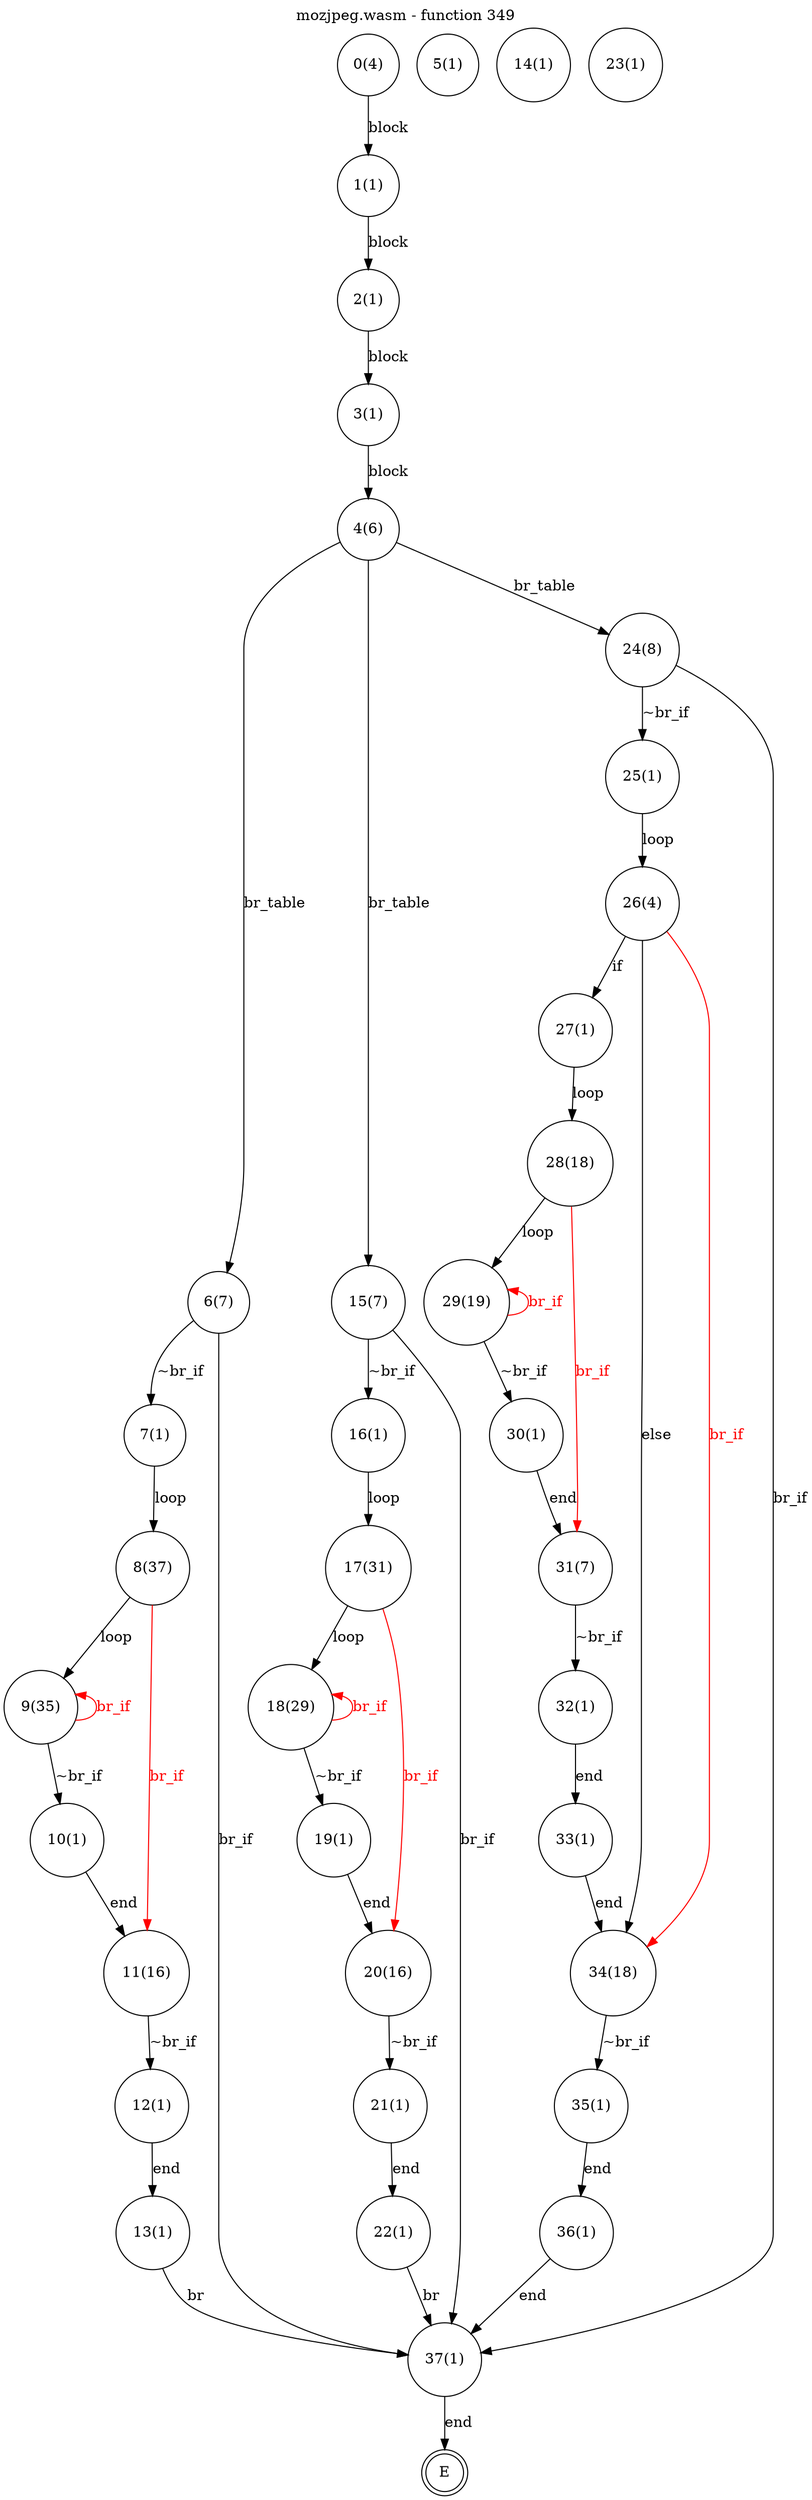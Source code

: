 digraph finite_state_machine {
    label = "mozjpeg.wasm - function 349"
    labelloc =  t
    labelfontsize = 16
    labelfontcolor = black
    labelfontname = "Helvetica"
    node [shape = doublecircle]; E ;
node [shape=circle, fontcolor=black, style="", label="0(4)"]0
node [shape=circle, fontcolor=black, style="", label="1(1)"]1
node [shape=circle, fontcolor=black, style="", label="2(1)"]2
node [shape=circle, fontcolor=black, style="", label="3(1)"]3
node [shape=circle, fontcolor=black, style="", label="4(6)"]4
node [shape=circle, fontcolor=black, style="", label="5(1)"]5
node [shape=circle, fontcolor=black, style="", label="6(7)"]6
node [shape=circle, fontcolor=black, style="", label="7(1)"]7
node [shape=circle, fontcolor=black, style="", label="8(37)"]8
node [shape=circle, fontcolor=black, style="", label="9(35)"]9
node [shape=circle, fontcolor=black, style="", label="10(1)"]10
node [shape=circle, fontcolor=black, style="", label="11(16)"]11
node [shape=circle, fontcolor=black, style="", label="12(1)"]12
node [shape=circle, fontcolor=black, style="", label="13(1)"]13
node [shape=circle, fontcolor=black, style="", label="14(1)"]14
node [shape=circle, fontcolor=black, style="", label="15(7)"]15
node [shape=circle, fontcolor=black, style="", label="16(1)"]16
node [shape=circle, fontcolor=black, style="", label="17(31)"]17
node [shape=circle, fontcolor=black, style="", label="18(29)"]18
node [shape=circle, fontcolor=black, style="", label="19(1)"]19
node [shape=circle, fontcolor=black, style="", label="20(16)"]20
node [shape=circle, fontcolor=black, style="", label="21(1)"]21
node [shape=circle, fontcolor=black, style="", label="22(1)"]22
node [shape=circle, fontcolor=black, style="", label="23(1)"]23
node [shape=circle, fontcolor=black, style="", label="24(8)"]24
node [shape=circle, fontcolor=black, style="", label="25(1)"]25
node [shape=circle, fontcolor=black, style="", label="26(4)"]26
node [shape=circle, fontcolor=black, style="", label="27(1)"]27
node [shape=circle, fontcolor=black, style="", label="28(18)"]28
node [shape=circle, fontcolor=black, style="", label="29(19)"]29
node [shape=circle, fontcolor=black, style="", label="30(1)"]30
node [shape=circle, fontcolor=black, style="", label="31(7)"]31
node [shape=circle, fontcolor=black, style="", label="32(1)"]32
node [shape=circle, fontcolor=black, style="", label="33(1)"]33
node [shape=circle, fontcolor=black, style="", label="34(18)"]34
node [shape=circle, fontcolor=black, style="", label="35(1)"]35
node [shape=circle, fontcolor=black, style="", label="36(1)"]36
node [shape=circle, fontcolor=black, style="", label="37(1)"]37
node [shape=circle, fontcolor=black, style="", label="E"]E
    0 -> 1[label="block"];
    1 -> 2[label="block"];
    2 -> 3[label="block"];
    3 -> 4[label="block"];
    4 -> 15[label="br_table"];
    4 -> 6[label="br_table"];
    4 -> 24[label="br_table"];
    6 -> 7[label="~br_if"];
    6 -> 37[label="br_if"];
    7 -> 8[label="loop"];
    8 -> 9[label="loop"];
    9 -> 10[label="~br_if"];
    9 -> 9[color="red" dir=back fontcolor="red" label="br_if"];
    10 -> 11[label="end"];
    11 -> 12[label="~br_if"];
    11 -> 8[color="red" dir=back fontcolor="red" label="br_if"];
    12 -> 13[label="end"];
    13 -> 37[label="br"];
    15 -> 16[label="~br_if"];
    15 -> 37[label="br_if"];
    16 -> 17[label="loop"];
    17 -> 18[label="loop"];
    18 -> 19[label="~br_if"];
    18 -> 18[color="red" dir=back fontcolor="red" label="br_if"];
    19 -> 20[label="end"];
    20 -> 21[label="~br_if"];
    20 -> 17[color="red" dir=back fontcolor="red" label="br_if"];
    21 -> 22[label="end"];
    22 -> 37[label="br"];
    24 -> 25[label="~br_if"];
    24 -> 37[label="br_if"];
    25 -> 26[label="loop"];
    26 -> 27[label="if"];
    26 -> 34[label="else"];
    27 -> 28[label="loop"];
    28 -> 29[label="loop"];
    29 -> 30[label="~br_if"];
    29 -> 29[color="red" dir=back fontcolor="red" label="br_if"];
    30 -> 31[label="end"];
    31 -> 32[label="~br_if"];
    31 -> 28[color="red" dir=back fontcolor="red" label="br_if"];
    32 -> 33[label="end"];
    33 -> 34[label="end"];
    34 -> 35[label="~br_if"];
    34 -> 26[color="red" dir=back fontcolor="red" label="br_if"];
    35 -> 36[label="end"];
    36 -> 37[label="end"];
    37 -> E[label="end"];
}

